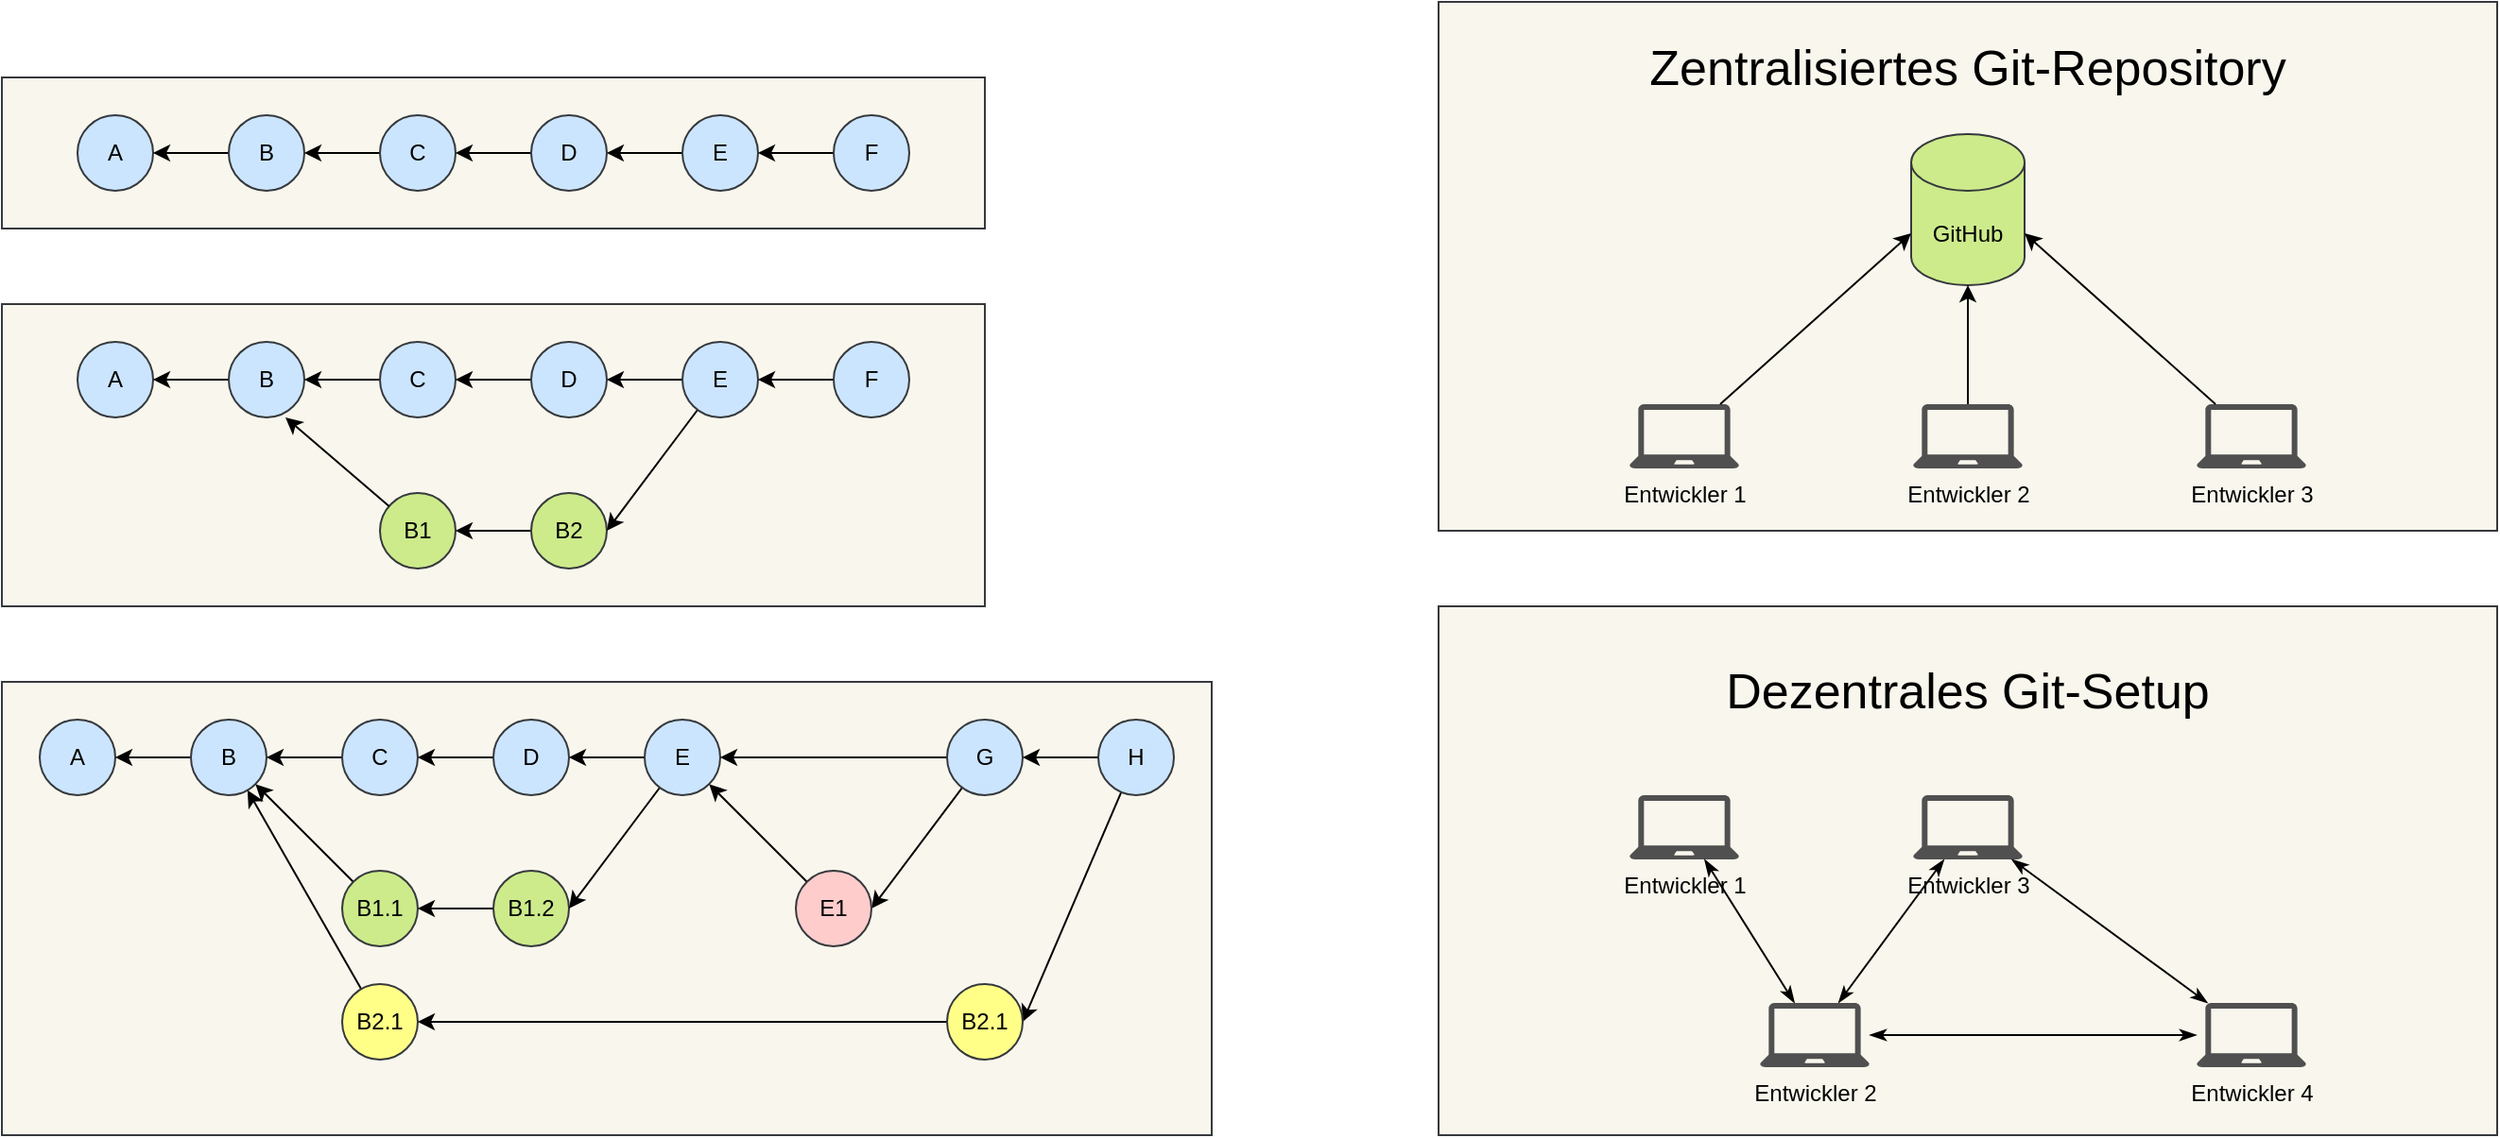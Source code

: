 <mxfile version="28.2.5">
  <diagram name="Seite-1" id="9RFwd-Bz1vNnyKDaG-VK">
    <mxGraphModel dx="1083" dy="934" grid="1" gridSize="10" guides="1" tooltips="1" connect="1" arrows="1" fold="1" page="1" pageScale="1" pageWidth="827" pageHeight="1169" math="0" shadow="0">
      <root>
        <mxCell id="0" />
        <mxCell id="1" parent="0" />
        <mxCell id="l8ggLUTmfNRToFUwhdYl-53" style="edgeStyle=orthogonalEdgeStyle;rounded=0;orthogonalLoop=1;jettySize=auto;html=1;entryX=1;entryY=0.5;entryDx=0;entryDy=0;" parent="1" edge="1">
          <mxGeometry relative="1" as="geometry">
            <mxPoint x="360" y="440" as="targetPoint" />
          </mxGeometry>
        </mxCell>
        <mxCell id="l8ggLUTmfNRToFUwhdYl-66" value="" style="group" parent="1" vertex="1" connectable="0">
          <mxGeometry x="120" y="520" width="520" height="160" as="geometry" />
        </mxCell>
        <mxCell id="l8ggLUTmfNRToFUwhdYl-19" value="" style="rounded=0;whiteSpace=wrap;html=1;fillColor=#f9f7ed;strokeColor=#36393d;" parent="l8ggLUTmfNRToFUwhdYl-66" vertex="1">
          <mxGeometry width="520" height="160" as="geometry" />
        </mxCell>
        <mxCell id="l8ggLUTmfNRToFUwhdYl-1" value="A" style="ellipse;whiteSpace=wrap;html=1;aspect=fixed;fillColor=#cce5ff;strokeColor=#36393d;" parent="l8ggLUTmfNRToFUwhdYl-66" vertex="1">
          <mxGeometry x="40" y="20" width="40" height="40" as="geometry" />
        </mxCell>
        <mxCell id="l8ggLUTmfNRToFUwhdYl-5" style="edgeStyle=orthogonalEdgeStyle;rounded=0;orthogonalLoop=1;jettySize=auto;html=1;entryX=1;entryY=0.5;entryDx=0;entryDy=0;" parent="l8ggLUTmfNRToFUwhdYl-66" source="l8ggLUTmfNRToFUwhdYl-2" target="l8ggLUTmfNRToFUwhdYl-1" edge="1">
          <mxGeometry relative="1" as="geometry" />
        </mxCell>
        <mxCell id="l8ggLUTmfNRToFUwhdYl-2" value="B" style="ellipse;whiteSpace=wrap;html=1;aspect=fixed;fillColor=#cce5ff;strokeColor=#36393d;" parent="l8ggLUTmfNRToFUwhdYl-66" vertex="1">
          <mxGeometry x="120" y="20" width="40" height="40" as="geometry" />
        </mxCell>
        <mxCell id="l8ggLUTmfNRToFUwhdYl-9" style="edgeStyle=orthogonalEdgeStyle;rounded=0;orthogonalLoop=1;jettySize=auto;html=1;entryX=1;entryY=0.5;entryDx=0;entryDy=0;" parent="l8ggLUTmfNRToFUwhdYl-66" source="l8ggLUTmfNRToFUwhdYl-6" target="l8ggLUTmfNRToFUwhdYl-2" edge="1">
          <mxGeometry relative="1" as="geometry" />
        </mxCell>
        <mxCell id="l8ggLUTmfNRToFUwhdYl-6" value="C" style="ellipse;whiteSpace=wrap;html=1;aspect=fixed;fillColor=#cce5ff;strokeColor=#36393d;" parent="l8ggLUTmfNRToFUwhdYl-66" vertex="1">
          <mxGeometry x="200" y="20" width="40" height="40" as="geometry" />
        </mxCell>
        <mxCell id="l8ggLUTmfNRToFUwhdYl-8" style="edgeStyle=orthogonalEdgeStyle;rounded=0;orthogonalLoop=1;jettySize=auto;html=1;entryX=1;entryY=0.5;entryDx=0;entryDy=0;" parent="l8ggLUTmfNRToFUwhdYl-66" source="l8ggLUTmfNRToFUwhdYl-7" target="l8ggLUTmfNRToFUwhdYl-6" edge="1">
          <mxGeometry relative="1" as="geometry" />
        </mxCell>
        <mxCell id="l8ggLUTmfNRToFUwhdYl-7" value="D" style="ellipse;whiteSpace=wrap;html=1;aspect=fixed;fillColor=#cce5ff;strokeColor=#36393d;" parent="l8ggLUTmfNRToFUwhdYl-66" vertex="1">
          <mxGeometry x="280" y="20" width="40" height="40" as="geometry" />
        </mxCell>
        <mxCell id="l8ggLUTmfNRToFUwhdYl-10" value="B1" style="ellipse;whiteSpace=wrap;html=1;aspect=fixed;fillColor=#cdeb8b;strokeColor=#36393d;" parent="l8ggLUTmfNRToFUwhdYl-66" vertex="1">
          <mxGeometry x="200" y="100" width="40" height="40" as="geometry" />
        </mxCell>
        <mxCell id="l8ggLUTmfNRToFUwhdYl-11" style="rounded=0;orthogonalLoop=1;jettySize=auto;html=1;entryX=0.75;entryY=1;entryDx=0;entryDy=0;entryPerimeter=0;elbow=vertical;" parent="l8ggLUTmfNRToFUwhdYl-66" source="l8ggLUTmfNRToFUwhdYl-10" target="l8ggLUTmfNRToFUwhdYl-2" edge="1">
          <mxGeometry relative="1" as="geometry" />
        </mxCell>
        <mxCell id="l8ggLUTmfNRToFUwhdYl-13" style="edgeStyle=orthogonalEdgeStyle;rounded=0;orthogonalLoop=1;jettySize=auto;html=1;entryX=1;entryY=0.5;entryDx=0;entryDy=0;" parent="l8ggLUTmfNRToFUwhdYl-66" source="l8ggLUTmfNRToFUwhdYl-12" target="l8ggLUTmfNRToFUwhdYl-10" edge="1">
          <mxGeometry relative="1" as="geometry" />
        </mxCell>
        <mxCell id="l8ggLUTmfNRToFUwhdYl-12" value="B2" style="ellipse;whiteSpace=wrap;html=1;aspect=fixed;fillColor=#cdeb8b;strokeColor=#36393d;" parent="l8ggLUTmfNRToFUwhdYl-66" vertex="1">
          <mxGeometry x="280" y="100" width="40" height="40" as="geometry" />
        </mxCell>
        <mxCell id="l8ggLUTmfNRToFUwhdYl-15" style="edgeStyle=orthogonalEdgeStyle;rounded=0;orthogonalLoop=1;jettySize=auto;html=1;entryX=1;entryY=0.5;entryDx=0;entryDy=0;" parent="l8ggLUTmfNRToFUwhdYl-66" source="l8ggLUTmfNRToFUwhdYl-14" target="l8ggLUTmfNRToFUwhdYl-7" edge="1">
          <mxGeometry relative="1" as="geometry" />
        </mxCell>
        <mxCell id="l8ggLUTmfNRToFUwhdYl-16" style="rounded=0;orthogonalLoop=1;jettySize=auto;html=1;entryX=1;entryY=0.5;entryDx=0;entryDy=0;" parent="l8ggLUTmfNRToFUwhdYl-66" source="l8ggLUTmfNRToFUwhdYl-14" target="l8ggLUTmfNRToFUwhdYl-12" edge="1">
          <mxGeometry relative="1" as="geometry" />
        </mxCell>
        <mxCell id="l8ggLUTmfNRToFUwhdYl-14" value="E" style="ellipse;whiteSpace=wrap;html=1;aspect=fixed;fillColor=#cce5ff;strokeColor=#36393d;" parent="l8ggLUTmfNRToFUwhdYl-66" vertex="1">
          <mxGeometry x="360" y="20" width="40" height="40" as="geometry" />
        </mxCell>
        <mxCell id="l8ggLUTmfNRToFUwhdYl-18" style="edgeStyle=orthogonalEdgeStyle;rounded=0;orthogonalLoop=1;jettySize=auto;html=1;entryX=1;entryY=0.5;entryDx=0;entryDy=0;" parent="l8ggLUTmfNRToFUwhdYl-66" source="l8ggLUTmfNRToFUwhdYl-17" target="l8ggLUTmfNRToFUwhdYl-14" edge="1">
          <mxGeometry relative="1" as="geometry" />
        </mxCell>
        <mxCell id="l8ggLUTmfNRToFUwhdYl-17" value="F" style="ellipse;whiteSpace=wrap;html=1;aspect=fixed;fillColor=#cce5ff;strokeColor=#36393d;" parent="l8ggLUTmfNRToFUwhdYl-66" vertex="1">
          <mxGeometry x="440" y="20" width="40" height="40" as="geometry" />
        </mxCell>
        <mxCell id="l8ggLUTmfNRToFUwhdYl-67" value="" style="group" parent="1" vertex="1" connectable="0">
          <mxGeometry x="120" y="720" width="640" height="240" as="geometry" />
        </mxCell>
        <mxCell id="l8ggLUTmfNRToFUwhdYl-42" value="" style="rounded=0;whiteSpace=wrap;html=1;fillColor=#f9f7ed;strokeColor=#36393d;" parent="l8ggLUTmfNRToFUwhdYl-67" vertex="1">
          <mxGeometry width="640" height="240" as="geometry" />
        </mxCell>
        <mxCell id="l8ggLUTmfNRToFUwhdYl-20" value="A" style="ellipse;whiteSpace=wrap;html=1;aspect=fixed;fillColor=#cce5ff;strokeColor=#36393d;" parent="l8ggLUTmfNRToFUwhdYl-67" vertex="1">
          <mxGeometry x="20" y="20" width="40" height="40" as="geometry" />
        </mxCell>
        <mxCell id="l8ggLUTmfNRToFUwhdYl-39" style="edgeStyle=orthogonalEdgeStyle;rounded=0;orthogonalLoop=1;jettySize=auto;html=1;entryX=1;entryY=0.5;entryDx=0;entryDy=0;" parent="l8ggLUTmfNRToFUwhdYl-67" source="l8ggLUTmfNRToFUwhdYl-21" target="l8ggLUTmfNRToFUwhdYl-20" edge="1">
          <mxGeometry relative="1" as="geometry" />
        </mxCell>
        <mxCell id="l8ggLUTmfNRToFUwhdYl-21" value="B" style="ellipse;whiteSpace=wrap;html=1;aspect=fixed;fillColor=#cce5ff;strokeColor=#36393d;" parent="l8ggLUTmfNRToFUwhdYl-67" vertex="1">
          <mxGeometry x="100" y="20" width="40" height="40" as="geometry" />
        </mxCell>
        <mxCell id="l8ggLUTmfNRToFUwhdYl-38" style="edgeStyle=orthogonalEdgeStyle;rounded=0;orthogonalLoop=1;jettySize=auto;html=1;entryX=1;entryY=0.5;entryDx=0;entryDy=0;" parent="l8ggLUTmfNRToFUwhdYl-67" source="l8ggLUTmfNRToFUwhdYl-22" target="l8ggLUTmfNRToFUwhdYl-21" edge="1">
          <mxGeometry relative="1" as="geometry" />
        </mxCell>
        <mxCell id="l8ggLUTmfNRToFUwhdYl-22" value="C" style="ellipse;whiteSpace=wrap;html=1;aspect=fixed;fillColor=#cce5ff;strokeColor=#36393d;" parent="l8ggLUTmfNRToFUwhdYl-67" vertex="1">
          <mxGeometry x="180" y="20" width="40" height="40" as="geometry" />
        </mxCell>
        <mxCell id="l8ggLUTmfNRToFUwhdYl-37" style="edgeStyle=orthogonalEdgeStyle;rounded=0;orthogonalLoop=1;jettySize=auto;html=1;entryX=1;entryY=0.5;entryDx=0;entryDy=0;" parent="l8ggLUTmfNRToFUwhdYl-67" source="l8ggLUTmfNRToFUwhdYl-23" target="l8ggLUTmfNRToFUwhdYl-22" edge="1">
          <mxGeometry relative="1" as="geometry" />
        </mxCell>
        <mxCell id="l8ggLUTmfNRToFUwhdYl-23" value="D" style="ellipse;whiteSpace=wrap;html=1;aspect=fixed;fillColor=#cce5ff;strokeColor=#36393d;" parent="l8ggLUTmfNRToFUwhdYl-67" vertex="1">
          <mxGeometry x="260" y="20" width="40" height="40" as="geometry" />
        </mxCell>
        <mxCell id="l8ggLUTmfNRToFUwhdYl-41" style="rounded=0;orthogonalLoop=1;jettySize=auto;html=1;entryX=1;entryY=1;entryDx=0;entryDy=0;" parent="l8ggLUTmfNRToFUwhdYl-67" source="l8ggLUTmfNRToFUwhdYl-24" target="l8ggLUTmfNRToFUwhdYl-21" edge="1">
          <mxGeometry relative="1" as="geometry" />
        </mxCell>
        <mxCell id="l8ggLUTmfNRToFUwhdYl-24" value="B1.1" style="ellipse;whiteSpace=wrap;html=1;aspect=fixed;fillColor=#cdeb8b;strokeColor=#36393d;" parent="l8ggLUTmfNRToFUwhdYl-67" vertex="1">
          <mxGeometry x="180" y="100" width="40" height="40" as="geometry" />
        </mxCell>
        <mxCell id="l8ggLUTmfNRToFUwhdYl-40" style="edgeStyle=orthogonalEdgeStyle;rounded=0;orthogonalLoop=1;jettySize=auto;html=1;entryX=1;entryY=0.5;entryDx=0;entryDy=0;" parent="l8ggLUTmfNRToFUwhdYl-67" source="l8ggLUTmfNRToFUwhdYl-25" target="l8ggLUTmfNRToFUwhdYl-24" edge="1">
          <mxGeometry relative="1" as="geometry" />
        </mxCell>
        <mxCell id="l8ggLUTmfNRToFUwhdYl-25" value="B1.2" style="ellipse;whiteSpace=wrap;html=1;aspect=fixed;fillColor=#cdeb8b;strokeColor=#36393d;" parent="l8ggLUTmfNRToFUwhdYl-67" vertex="1">
          <mxGeometry x="260" y="100" width="40" height="40" as="geometry" />
        </mxCell>
        <mxCell id="l8ggLUTmfNRToFUwhdYl-31" style="rounded=0;orthogonalLoop=1;jettySize=auto;html=1;entryX=1;entryY=0.5;entryDx=0;entryDy=0;" parent="l8ggLUTmfNRToFUwhdYl-67" source="l8ggLUTmfNRToFUwhdYl-26" target="l8ggLUTmfNRToFUwhdYl-25" edge="1">
          <mxGeometry relative="1" as="geometry" />
        </mxCell>
        <mxCell id="l8ggLUTmfNRToFUwhdYl-32" style="edgeStyle=orthogonalEdgeStyle;rounded=0;orthogonalLoop=1;jettySize=auto;html=1;entryX=1;entryY=0.5;entryDx=0;entryDy=0;" parent="l8ggLUTmfNRToFUwhdYl-67" source="l8ggLUTmfNRToFUwhdYl-26" target="l8ggLUTmfNRToFUwhdYl-23" edge="1">
          <mxGeometry relative="1" as="geometry" />
        </mxCell>
        <mxCell id="l8ggLUTmfNRToFUwhdYl-26" value="E" style="ellipse;whiteSpace=wrap;html=1;aspect=fixed;fillColor=#cce5ff;strokeColor=#36393d;" parent="l8ggLUTmfNRToFUwhdYl-67" vertex="1">
          <mxGeometry x="340" y="20" width="40" height="40" as="geometry" />
        </mxCell>
        <mxCell id="l8ggLUTmfNRToFUwhdYl-34" style="edgeStyle=orthogonalEdgeStyle;rounded=0;orthogonalLoop=1;jettySize=auto;html=1;" parent="l8ggLUTmfNRToFUwhdYl-67" source="l8ggLUTmfNRToFUwhdYl-28" target="l8ggLUTmfNRToFUwhdYl-26" edge="1">
          <mxGeometry relative="1" as="geometry" />
        </mxCell>
        <mxCell id="l8ggLUTmfNRToFUwhdYl-35" style="rounded=0;orthogonalLoop=1;jettySize=auto;html=1;entryX=1;entryY=0.5;entryDx=0;entryDy=0;" parent="l8ggLUTmfNRToFUwhdYl-67" source="l8ggLUTmfNRToFUwhdYl-28" target="l8ggLUTmfNRToFUwhdYl-30" edge="1">
          <mxGeometry relative="1" as="geometry" />
        </mxCell>
        <mxCell id="l8ggLUTmfNRToFUwhdYl-28" value="G" style="ellipse;whiteSpace=wrap;html=1;aspect=fixed;fillColor=#cce5ff;strokeColor=#36393d;" parent="l8ggLUTmfNRToFUwhdYl-67" vertex="1">
          <mxGeometry x="500" y="20" width="40" height="40" as="geometry" />
        </mxCell>
        <mxCell id="l8ggLUTmfNRToFUwhdYl-36" style="edgeStyle=orthogonalEdgeStyle;rounded=0;orthogonalLoop=1;jettySize=auto;html=1;entryX=1;entryY=0.5;entryDx=0;entryDy=0;" parent="l8ggLUTmfNRToFUwhdYl-67" source="l8ggLUTmfNRToFUwhdYl-29" target="l8ggLUTmfNRToFUwhdYl-28" edge="1">
          <mxGeometry relative="1" as="geometry" />
        </mxCell>
        <mxCell id="l8ggLUTmfNRToFUwhdYl-62" style="rounded=0;orthogonalLoop=1;jettySize=auto;html=1;entryX=1;entryY=0.5;entryDx=0;entryDy=0;" parent="l8ggLUTmfNRToFUwhdYl-67" source="l8ggLUTmfNRToFUwhdYl-29" target="l8ggLUTmfNRToFUwhdYl-61" edge="1">
          <mxGeometry relative="1" as="geometry" />
        </mxCell>
        <mxCell id="l8ggLUTmfNRToFUwhdYl-29" value="H" style="ellipse;whiteSpace=wrap;html=1;aspect=fixed;fillColor=#cce5ff;strokeColor=#36393d;" parent="l8ggLUTmfNRToFUwhdYl-67" vertex="1">
          <mxGeometry x="580" y="20" width="40" height="40" as="geometry" />
        </mxCell>
        <mxCell id="l8ggLUTmfNRToFUwhdYl-33" style="rounded=0;orthogonalLoop=1;jettySize=auto;html=1;entryX=1;entryY=1;entryDx=0;entryDy=0;" parent="l8ggLUTmfNRToFUwhdYl-67" source="l8ggLUTmfNRToFUwhdYl-30" target="l8ggLUTmfNRToFUwhdYl-26" edge="1">
          <mxGeometry relative="1" as="geometry" />
        </mxCell>
        <mxCell id="l8ggLUTmfNRToFUwhdYl-30" value="E1" style="ellipse;whiteSpace=wrap;html=1;aspect=fixed;fillColor=#ffcccc;strokeColor=#36393d;" parent="l8ggLUTmfNRToFUwhdYl-67" vertex="1">
          <mxGeometry x="420" y="100" width="40" height="40" as="geometry" />
        </mxCell>
        <mxCell id="l8ggLUTmfNRToFUwhdYl-64" style="rounded=0;orthogonalLoop=1;jettySize=auto;html=1;" parent="l8ggLUTmfNRToFUwhdYl-67" source="l8ggLUTmfNRToFUwhdYl-60" target="l8ggLUTmfNRToFUwhdYl-21" edge="1">
          <mxGeometry relative="1" as="geometry" />
        </mxCell>
        <mxCell id="l8ggLUTmfNRToFUwhdYl-60" value="B2.1" style="ellipse;whiteSpace=wrap;html=1;aspect=fixed;fillColor=#ffff88;strokeColor=#36393d;" parent="l8ggLUTmfNRToFUwhdYl-67" vertex="1">
          <mxGeometry x="180" y="160" width="40" height="40" as="geometry" />
        </mxCell>
        <mxCell id="l8ggLUTmfNRToFUwhdYl-63" style="edgeStyle=orthogonalEdgeStyle;rounded=0;orthogonalLoop=1;jettySize=auto;html=1;entryX=1;entryY=0.5;entryDx=0;entryDy=0;" parent="l8ggLUTmfNRToFUwhdYl-67" source="l8ggLUTmfNRToFUwhdYl-61" target="l8ggLUTmfNRToFUwhdYl-60" edge="1">
          <mxGeometry relative="1" as="geometry" />
        </mxCell>
        <mxCell id="l8ggLUTmfNRToFUwhdYl-61" value="B2.1" style="ellipse;whiteSpace=wrap;html=1;aspect=fixed;fillColor=#ffff88;strokeColor=#36393d;" parent="l8ggLUTmfNRToFUwhdYl-67" vertex="1">
          <mxGeometry x="500" y="160" width="40" height="40" as="geometry" />
        </mxCell>
        <mxCell id="l8ggLUTmfNRToFUwhdYl-68" value="" style="group" parent="1" vertex="1" connectable="0">
          <mxGeometry x="120" y="400" width="520" height="80" as="geometry" />
        </mxCell>
        <mxCell id="l8ggLUTmfNRToFUwhdYl-43" value="" style="rounded=0;whiteSpace=wrap;html=1;fillColor=#f9f7ed;strokeColor=#36393d;container=0;" parent="l8ggLUTmfNRToFUwhdYl-68" vertex="1">
          <mxGeometry width="520" height="80" as="geometry" />
        </mxCell>
        <mxCell id="l8ggLUTmfNRToFUwhdYl-44" value="A" style="ellipse;whiteSpace=wrap;html=1;aspect=fixed;fillColor=#cce5ff;strokeColor=#36393d;container=0;" parent="l8ggLUTmfNRToFUwhdYl-68" vertex="1">
          <mxGeometry x="40" y="20" width="40" height="40" as="geometry" />
        </mxCell>
        <mxCell id="l8ggLUTmfNRToFUwhdYl-45" style="edgeStyle=orthogonalEdgeStyle;rounded=0;orthogonalLoop=1;jettySize=auto;html=1;entryX=1;entryY=0.5;entryDx=0;entryDy=0;" parent="l8ggLUTmfNRToFUwhdYl-68" source="l8ggLUTmfNRToFUwhdYl-46" target="l8ggLUTmfNRToFUwhdYl-44" edge="1">
          <mxGeometry relative="1" as="geometry" />
        </mxCell>
        <mxCell id="l8ggLUTmfNRToFUwhdYl-46" value="B" style="ellipse;whiteSpace=wrap;html=1;aspect=fixed;fillColor=#cce5ff;strokeColor=#36393d;container=0;" parent="l8ggLUTmfNRToFUwhdYl-68" vertex="1">
          <mxGeometry x="120" y="20" width="40" height="40" as="geometry" />
        </mxCell>
        <mxCell id="l8ggLUTmfNRToFUwhdYl-47" style="edgeStyle=orthogonalEdgeStyle;rounded=0;orthogonalLoop=1;jettySize=auto;html=1;entryX=1;entryY=0.5;entryDx=0;entryDy=0;" parent="l8ggLUTmfNRToFUwhdYl-68" source="l8ggLUTmfNRToFUwhdYl-48" target="l8ggLUTmfNRToFUwhdYl-46" edge="1">
          <mxGeometry relative="1" as="geometry" />
        </mxCell>
        <mxCell id="l8ggLUTmfNRToFUwhdYl-48" value="C" style="ellipse;whiteSpace=wrap;html=1;aspect=fixed;fillColor=#cce5ff;strokeColor=#36393d;container=0;" parent="l8ggLUTmfNRToFUwhdYl-68" vertex="1">
          <mxGeometry x="200" y="20" width="40" height="40" as="geometry" />
        </mxCell>
        <mxCell id="l8ggLUTmfNRToFUwhdYl-49" style="edgeStyle=orthogonalEdgeStyle;rounded=0;orthogonalLoop=1;jettySize=auto;html=1;entryX=1;entryY=0.5;entryDx=0;entryDy=0;" parent="l8ggLUTmfNRToFUwhdYl-68" source="l8ggLUTmfNRToFUwhdYl-50" target="l8ggLUTmfNRToFUwhdYl-48" edge="1">
          <mxGeometry relative="1" as="geometry" />
        </mxCell>
        <mxCell id="l8ggLUTmfNRToFUwhdYl-50" value="D" style="ellipse;whiteSpace=wrap;html=1;aspect=fixed;fillColor=#cce5ff;strokeColor=#36393d;container=0;" parent="l8ggLUTmfNRToFUwhdYl-68" vertex="1">
          <mxGeometry x="280" y="20" width="40" height="40" as="geometry" />
        </mxCell>
        <mxCell id="l8ggLUTmfNRToFUwhdYl-55" style="edgeStyle=orthogonalEdgeStyle;rounded=0;orthogonalLoop=1;jettySize=auto;html=1;entryX=1;entryY=0.5;entryDx=0;entryDy=0;" parent="l8ggLUTmfNRToFUwhdYl-68" source="l8ggLUTmfNRToFUwhdYl-57" target="l8ggLUTmfNRToFUwhdYl-50" edge="1">
          <mxGeometry relative="1" as="geometry" />
        </mxCell>
        <mxCell id="l8ggLUTmfNRToFUwhdYl-57" value="E" style="ellipse;whiteSpace=wrap;html=1;aspect=fixed;fillColor=#cce5ff;strokeColor=#36393d;container=0;" parent="l8ggLUTmfNRToFUwhdYl-68" vertex="1">
          <mxGeometry x="360" y="20" width="40" height="40" as="geometry" />
        </mxCell>
        <mxCell id="l8ggLUTmfNRToFUwhdYl-58" style="edgeStyle=orthogonalEdgeStyle;rounded=0;orthogonalLoop=1;jettySize=auto;html=1;entryX=1;entryY=0.5;entryDx=0;entryDy=0;" parent="l8ggLUTmfNRToFUwhdYl-68" source="l8ggLUTmfNRToFUwhdYl-59" target="l8ggLUTmfNRToFUwhdYl-57" edge="1">
          <mxGeometry relative="1" as="geometry" />
        </mxCell>
        <mxCell id="l8ggLUTmfNRToFUwhdYl-59" value="F" style="ellipse;whiteSpace=wrap;html=1;aspect=fixed;fillColor=#cce5ff;strokeColor=#36393d;container=0;" parent="l8ggLUTmfNRToFUwhdYl-68" vertex="1">
          <mxGeometry x="440" y="20" width="40" height="40" as="geometry" />
        </mxCell>
        <mxCell id="l8ggLUTmfNRToFUwhdYl-91" value="" style="group" parent="1" vertex="1" connectable="0">
          <mxGeometry x="880" y="360" width="560" height="280" as="geometry" />
        </mxCell>
        <mxCell id="l8ggLUTmfNRToFUwhdYl-69" value="" style="rounded=0;whiteSpace=wrap;html=1;fillColor=#f9f7ed;strokeColor=#36393d;" parent="l8ggLUTmfNRToFUwhdYl-91" vertex="1">
          <mxGeometry width="560" height="280" as="geometry" />
        </mxCell>
        <mxCell id="l8ggLUTmfNRToFUwhdYl-70" value="GitHub" style="shape=cylinder3;whiteSpace=wrap;html=1;boundedLbl=1;backgroundOutline=1;size=15;fillColor=#cdeb8b;strokeColor=#36393d;" parent="l8ggLUTmfNRToFUwhdYl-91" vertex="1">
          <mxGeometry x="250" y="70" width="60" height="80" as="geometry" />
        </mxCell>
        <mxCell id="l8ggLUTmfNRToFUwhdYl-71" value="Entwickler 1" style="sketch=0;pointerEvents=1;shadow=0;dashed=0;html=1;strokeColor=none;fillColor=#505050;labelPosition=center;verticalLabelPosition=bottom;verticalAlign=top;outlineConnect=0;align=center;shape=mxgraph.office.devices.laptop;" parent="l8ggLUTmfNRToFUwhdYl-91" vertex="1">
          <mxGeometry x="101" y="213" width="58" height="34" as="geometry" />
        </mxCell>
        <mxCell id="l8ggLUTmfNRToFUwhdYl-72" value="Entwickler 2" style="sketch=0;pointerEvents=1;shadow=0;dashed=0;html=1;strokeColor=none;fillColor=#505050;labelPosition=center;verticalLabelPosition=bottom;verticalAlign=top;outlineConnect=0;align=center;shape=mxgraph.office.devices.laptop;" parent="l8ggLUTmfNRToFUwhdYl-91" vertex="1">
          <mxGeometry x="251" y="213" width="58" height="34" as="geometry" />
        </mxCell>
        <mxCell id="l8ggLUTmfNRToFUwhdYl-73" value="Entwickler 3" style="sketch=0;pointerEvents=1;shadow=0;dashed=0;html=1;strokeColor=none;fillColor=#505050;labelPosition=center;verticalLabelPosition=bottom;verticalAlign=top;outlineConnect=0;align=center;shape=mxgraph.office.devices.laptop;" parent="l8ggLUTmfNRToFUwhdYl-91" vertex="1">
          <mxGeometry x="401" y="213" width="58" height="34" as="geometry" />
        </mxCell>
        <mxCell id="l8ggLUTmfNRToFUwhdYl-74" style="rounded=0;orthogonalLoop=1;jettySize=auto;html=1;entryX=0;entryY=0;entryDx=0;entryDy=52.5;entryPerimeter=0;" parent="l8ggLUTmfNRToFUwhdYl-91" source="l8ggLUTmfNRToFUwhdYl-71" target="l8ggLUTmfNRToFUwhdYl-70" edge="1">
          <mxGeometry relative="1" as="geometry" />
        </mxCell>
        <mxCell id="l8ggLUTmfNRToFUwhdYl-75" style="rounded=0;orthogonalLoop=1;jettySize=auto;html=1;entryX=0.5;entryY=1;entryDx=0;entryDy=0;entryPerimeter=0;" parent="l8ggLUTmfNRToFUwhdYl-91" source="l8ggLUTmfNRToFUwhdYl-72" target="l8ggLUTmfNRToFUwhdYl-70" edge="1">
          <mxGeometry relative="1" as="geometry" />
        </mxCell>
        <mxCell id="l8ggLUTmfNRToFUwhdYl-76" style="rounded=0;orthogonalLoop=1;jettySize=auto;html=1;entryX=1;entryY=0;entryDx=0;entryDy=52.5;entryPerimeter=0;" parent="l8ggLUTmfNRToFUwhdYl-91" source="l8ggLUTmfNRToFUwhdYl-73" target="l8ggLUTmfNRToFUwhdYl-70" edge="1">
          <mxGeometry relative="1" as="geometry" />
        </mxCell>
        <mxCell id="l8ggLUTmfNRToFUwhdYl-77" value="Zentralisiertes Git-Repository" style="text;html=1;align=center;verticalAlign=middle;whiteSpace=wrap;rounded=0;fontSize=26;" parent="l8ggLUTmfNRToFUwhdYl-91" vertex="1">
          <mxGeometry x="40" y="20" width="480" height="30" as="geometry" />
        </mxCell>
        <mxCell id="l8ggLUTmfNRToFUwhdYl-92" value="" style="group" parent="1" vertex="1" connectable="0">
          <mxGeometry x="880" y="680" width="560" height="280" as="geometry" />
        </mxCell>
        <mxCell id="l8ggLUTmfNRToFUwhdYl-78" value="" style="rounded=0;whiteSpace=wrap;html=1;fillColor=#f9f7ed;strokeColor=#36393d;" parent="l8ggLUTmfNRToFUwhdYl-92" vertex="1">
          <mxGeometry width="560" height="280" as="geometry" />
        </mxCell>
        <mxCell id="l8ggLUTmfNRToFUwhdYl-79" value="Dezentrales Git-Setup" style="text;html=1;align=center;verticalAlign=middle;whiteSpace=wrap;rounded=0;fontSize=26;" parent="l8ggLUTmfNRToFUwhdYl-92" vertex="1">
          <mxGeometry x="40" y="30" width="480" height="30" as="geometry" />
        </mxCell>
        <mxCell id="l8ggLUTmfNRToFUwhdYl-80" value="Entwickler 1" style="sketch=0;pointerEvents=1;shadow=0;dashed=0;html=1;strokeColor=none;fillColor=#505050;labelPosition=center;verticalLabelPosition=bottom;verticalAlign=top;outlineConnect=0;align=center;shape=mxgraph.office.devices.laptop;" parent="l8ggLUTmfNRToFUwhdYl-92" vertex="1">
          <mxGeometry x="101" y="100" width="58" height="34" as="geometry" />
        </mxCell>
        <mxCell id="l8ggLUTmfNRToFUwhdYl-87" style="rounded=0;orthogonalLoop=1;jettySize=auto;html=1;startArrow=classicThin;startFill=1;endArrow=classicThin;endFill=1;" parent="l8ggLUTmfNRToFUwhdYl-92" source="l8ggLUTmfNRToFUwhdYl-82" target="l8ggLUTmfNRToFUwhdYl-80" edge="1">
          <mxGeometry relative="1" as="geometry" />
        </mxCell>
        <mxCell id="l8ggLUTmfNRToFUwhdYl-88" style="rounded=0;orthogonalLoop=1;jettySize=auto;html=1;strokeColor=default;align=center;verticalAlign=middle;fontFamily=Helvetica;fontSize=11;fontColor=default;labelBackgroundColor=default;startArrow=classicThin;startFill=1;endArrow=classicThin;endFill=1;" parent="l8ggLUTmfNRToFUwhdYl-92" source="l8ggLUTmfNRToFUwhdYl-82" target="l8ggLUTmfNRToFUwhdYl-85" edge="1">
          <mxGeometry relative="1" as="geometry" />
        </mxCell>
        <mxCell id="l8ggLUTmfNRToFUwhdYl-82" value="Entwickler 2" style="sketch=0;pointerEvents=1;shadow=0;dashed=0;html=1;strokeColor=none;fillColor=#505050;labelPosition=center;verticalLabelPosition=bottom;verticalAlign=top;outlineConnect=0;align=center;shape=mxgraph.office.devices.laptop;" parent="l8ggLUTmfNRToFUwhdYl-92" vertex="1">
          <mxGeometry x="170" y="210" width="58" height="34" as="geometry" />
        </mxCell>
        <mxCell id="l8ggLUTmfNRToFUwhdYl-85" value="Entwickler 3" style="sketch=0;pointerEvents=1;shadow=0;dashed=0;html=1;strokeColor=none;fillColor=#505050;labelPosition=center;verticalLabelPosition=bottom;verticalAlign=top;outlineConnect=0;align=center;shape=mxgraph.office.devices.laptop;" parent="l8ggLUTmfNRToFUwhdYl-92" vertex="1">
          <mxGeometry x="251" y="100" width="58" height="34" as="geometry" />
        </mxCell>
        <mxCell id="l8ggLUTmfNRToFUwhdYl-89" style="rounded=0;orthogonalLoop=1;jettySize=auto;html=1;strokeColor=default;align=center;verticalAlign=middle;fontFamily=Helvetica;fontSize=11;fontColor=default;labelBackgroundColor=default;startArrow=classicThin;startFill=1;endArrow=classicThin;endFill=1;" parent="l8ggLUTmfNRToFUwhdYl-92" source="l8ggLUTmfNRToFUwhdYl-86" target="l8ggLUTmfNRToFUwhdYl-85" edge="1">
          <mxGeometry relative="1" as="geometry" />
        </mxCell>
        <mxCell id="l8ggLUTmfNRToFUwhdYl-90" style="rounded=0;orthogonalLoop=1;jettySize=auto;html=1;strokeColor=default;align=center;verticalAlign=middle;fontFamily=Helvetica;fontSize=11;fontColor=default;labelBackgroundColor=default;startArrow=classicThin;startFill=1;endArrow=classicThin;endFill=1;" parent="l8ggLUTmfNRToFUwhdYl-92" source="l8ggLUTmfNRToFUwhdYl-86" target="l8ggLUTmfNRToFUwhdYl-82" edge="1">
          <mxGeometry relative="1" as="geometry" />
        </mxCell>
        <mxCell id="l8ggLUTmfNRToFUwhdYl-86" value="Entwickler 4" style="sketch=0;pointerEvents=1;shadow=0;dashed=0;html=1;strokeColor=none;fillColor=#505050;labelPosition=center;verticalLabelPosition=bottom;verticalAlign=top;outlineConnect=0;align=center;shape=mxgraph.office.devices.laptop;" parent="l8ggLUTmfNRToFUwhdYl-92" vertex="1">
          <mxGeometry x="401" y="210" width="58" height="34" as="geometry" />
        </mxCell>
      </root>
    </mxGraphModel>
  </diagram>
</mxfile>
